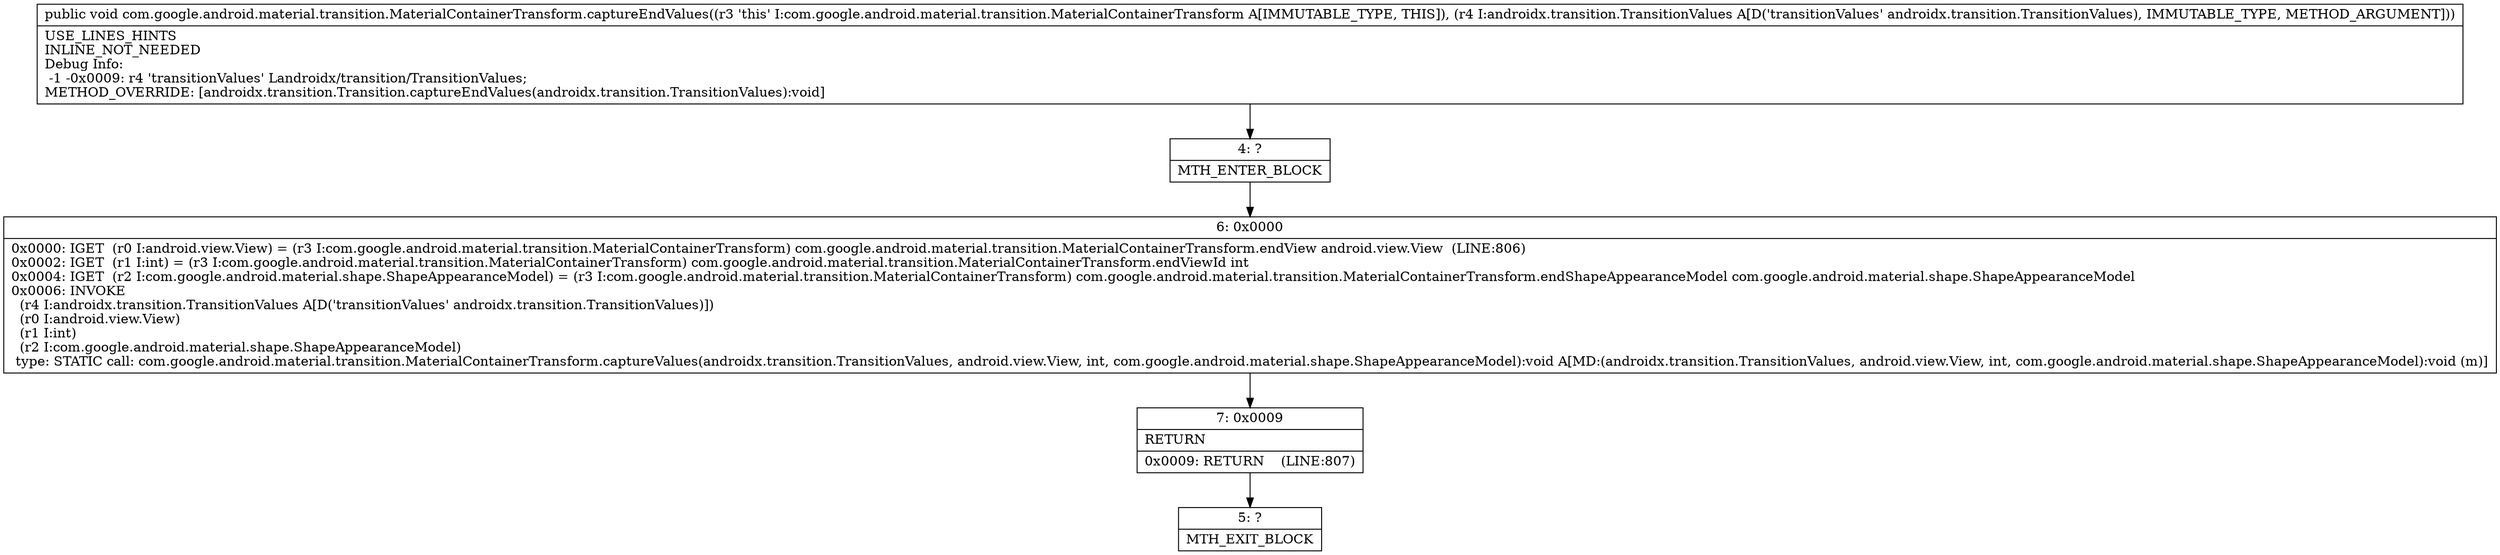 digraph "CFG forcom.google.android.material.transition.MaterialContainerTransform.captureEndValues(Landroidx\/transition\/TransitionValues;)V" {
Node_4 [shape=record,label="{4\:\ ?|MTH_ENTER_BLOCK\l}"];
Node_6 [shape=record,label="{6\:\ 0x0000|0x0000: IGET  (r0 I:android.view.View) = (r3 I:com.google.android.material.transition.MaterialContainerTransform) com.google.android.material.transition.MaterialContainerTransform.endView android.view.View  (LINE:806)\l0x0002: IGET  (r1 I:int) = (r3 I:com.google.android.material.transition.MaterialContainerTransform) com.google.android.material.transition.MaterialContainerTransform.endViewId int \l0x0004: IGET  (r2 I:com.google.android.material.shape.ShapeAppearanceModel) = (r3 I:com.google.android.material.transition.MaterialContainerTransform) com.google.android.material.transition.MaterialContainerTransform.endShapeAppearanceModel com.google.android.material.shape.ShapeAppearanceModel \l0x0006: INVOKE  \l  (r4 I:androidx.transition.TransitionValues A[D('transitionValues' androidx.transition.TransitionValues)])\l  (r0 I:android.view.View)\l  (r1 I:int)\l  (r2 I:com.google.android.material.shape.ShapeAppearanceModel)\l type: STATIC call: com.google.android.material.transition.MaterialContainerTransform.captureValues(androidx.transition.TransitionValues, android.view.View, int, com.google.android.material.shape.ShapeAppearanceModel):void A[MD:(androidx.transition.TransitionValues, android.view.View, int, com.google.android.material.shape.ShapeAppearanceModel):void (m)]\l}"];
Node_7 [shape=record,label="{7\:\ 0x0009|RETURN\l|0x0009: RETURN    (LINE:807)\l}"];
Node_5 [shape=record,label="{5\:\ ?|MTH_EXIT_BLOCK\l}"];
MethodNode[shape=record,label="{public void com.google.android.material.transition.MaterialContainerTransform.captureEndValues((r3 'this' I:com.google.android.material.transition.MaterialContainerTransform A[IMMUTABLE_TYPE, THIS]), (r4 I:androidx.transition.TransitionValues A[D('transitionValues' androidx.transition.TransitionValues), IMMUTABLE_TYPE, METHOD_ARGUMENT]))  | USE_LINES_HINTS\lINLINE_NOT_NEEDED\lDebug Info:\l  \-1 \-0x0009: r4 'transitionValues' Landroidx\/transition\/TransitionValues;\lMETHOD_OVERRIDE: [androidx.transition.Transition.captureEndValues(androidx.transition.TransitionValues):void]\l}"];
MethodNode -> Node_4;Node_4 -> Node_6;
Node_6 -> Node_7;
Node_7 -> Node_5;
}

